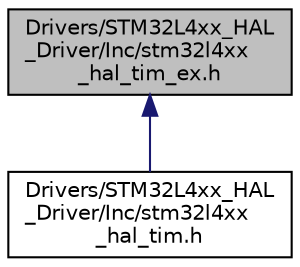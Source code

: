 digraph "Drivers/STM32L4xx_HAL_Driver/Inc/stm32l4xx_hal_tim_ex.h"
{
 // LATEX_PDF_SIZE
  edge [fontname="Helvetica",fontsize="10",labelfontname="Helvetica",labelfontsize="10"];
  node [fontname="Helvetica",fontsize="10",shape=record];
  Node1 [label="Drivers/STM32L4xx_HAL\l_Driver/Inc/stm32l4xx\l_hal_tim_ex.h",height=0.2,width=0.4,color="black", fillcolor="grey75", style="filled", fontcolor="black",tooltip="Header file of TIM HAL Extended module."];
  Node1 -> Node2 [dir="back",color="midnightblue",fontsize="10",style="solid",fontname="Helvetica"];
  Node2 [label="Drivers/STM32L4xx_HAL\l_Driver/Inc/stm32l4xx\l_hal_tim.h",height=0.2,width=0.4,color="black", fillcolor="white", style="filled",URL="$stm32l4xx__hal__tim_8h.html",tooltip="Header file of TIM HAL module."];
}
